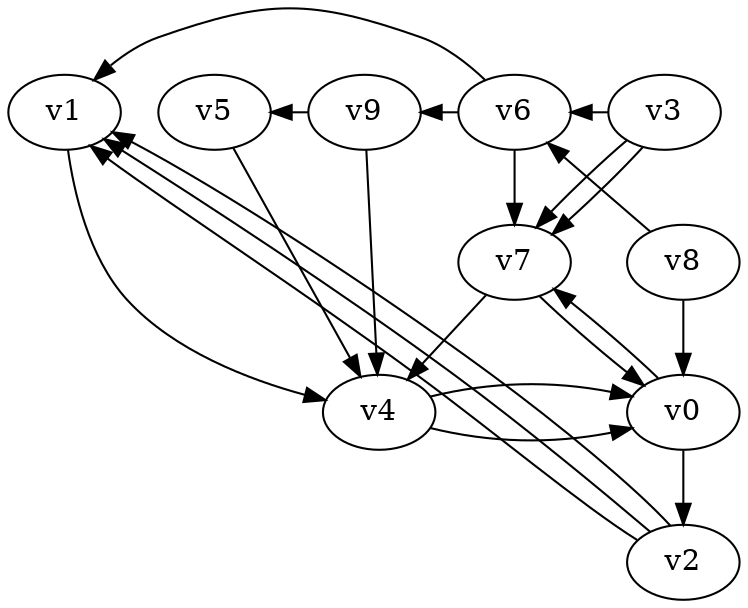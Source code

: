 // Benchmark game 12 - 10 vertices
digraph G {
    v0 [name="v0", player=1];
    v1 [name="v1", player=0];
    v2 [name="v2", player=1, target=1];
    v3 [name="v3", player=0];
    v4 [name="v4", player=0];
    v5 [name="v5", player=1];
    v6 [name="v6", player=0];
    v7 [name="v7", player=1];
    v8 [name="v8", player=0];
    v9 [name="v9", player=1];

    v0 -> v2;
    v1 -> v4 [constraint="time == 12"];
    v2 -> v1 [constraint="time <= 22"];
    v3 -> v6 [constraint="(time >= 8) && (time <= 23)"];
    v4 -> v0 [constraint="time % 3 == 2"];
    v5 -> v4 [constraint="(time >= 7) && (time <= 16)"];
    v6 -> v1 [constraint="time == 9"];
    v7 -> v0;
    v8 -> v0;
    v9 -> v5 [constraint="time == 7"];
    v8 -> v6 [constraint="time % 3 == 0"];
    v2 -> v1 [constraint="time % 5 == 4"];
    v3 -> v7 [constraint="time <= 9"];
    v3 -> v7 [constraint="time % 5 == 2"];
    v0 -> v7 [constraint="time <= 22"];
    v2 -> v1 [constraint="time == 11"];
    v9 -> v4 [constraint="time % 5 == 2"];
    v7 -> v4;
    v6 -> v7;
    v6 -> v9 [constraint="time == 9"];
    v4 -> v0 [constraint="(time >= 5) && (time <= 15)"];
}
